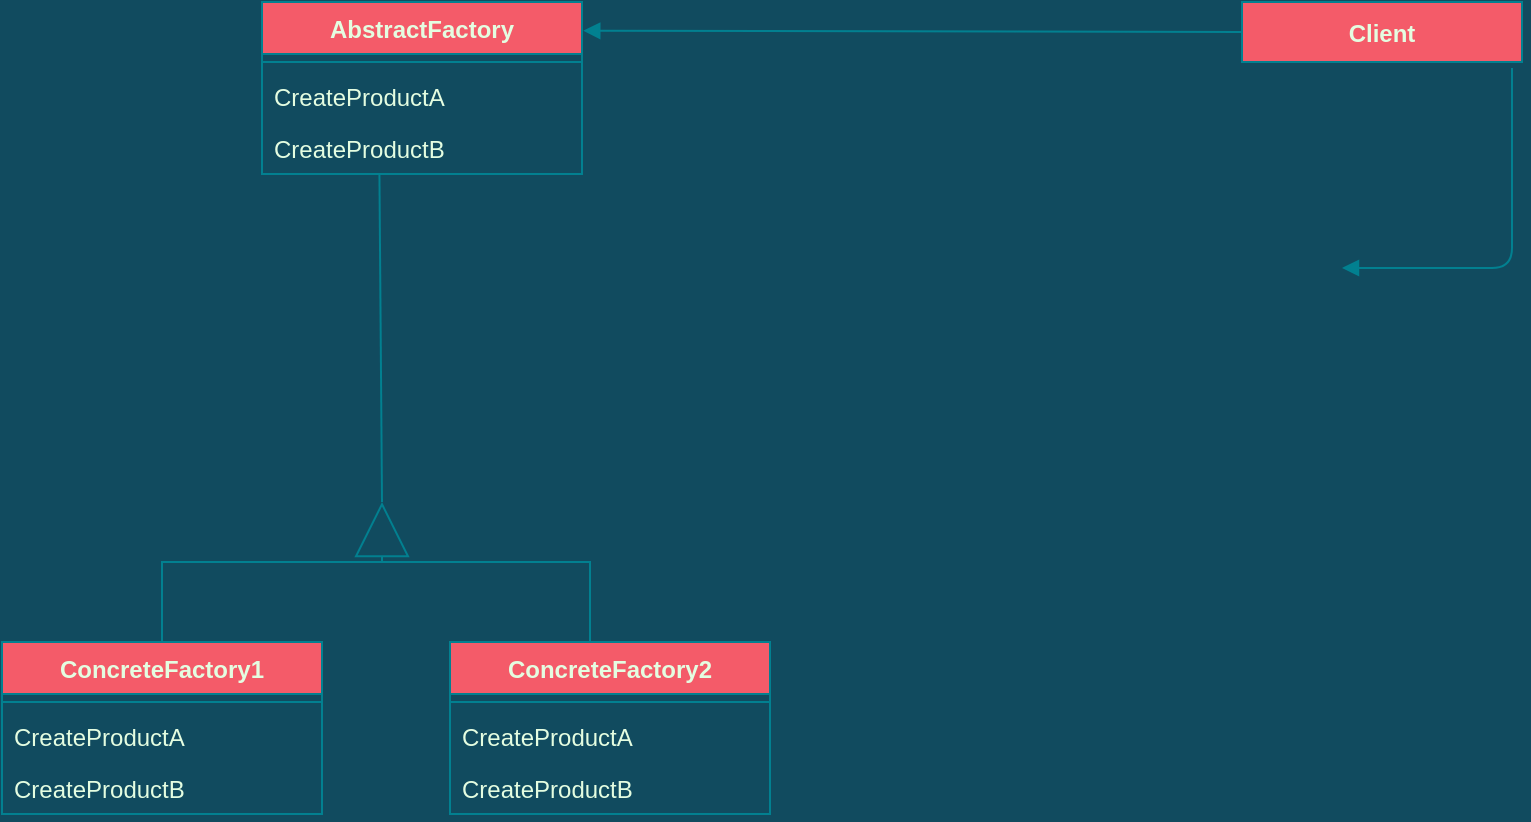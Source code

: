 <mxfile version="15.5.4" type="embed"><diagram id="F_gQ_7oDBF0sjKnGtIvj" name="Page-1"><mxGraphModel dx="1828" dy="806" grid="1" gridSize="10" guides="1" tooltips="1" connect="1" arrows="1" fold="1" page="1" pageScale="1" pageWidth="827" pageHeight="1169" background="#114B5F" math="0" shadow="0"><root><mxCell id="0"/><mxCell id="1" parent="0"/><mxCell id="22" value="AbstractFactory" style="swimlane;fontStyle=1;align=center;verticalAlign=top;childLayout=stackLayout;horizontal=1;startSize=26;horizontalStack=0;resizeParent=1;resizeParentMax=0;resizeLast=0;collapsible=1;marginBottom=0;fontColor=#E4FDE1;strokeColor=#028090;fillColor=#F45B69;" parent="1" vertex="1"><mxGeometry x="160" y="40" width="160" height="86" as="geometry"><mxRectangle x="170" y="130" width="120" height="26" as="alternateBounds"/></mxGeometry></mxCell><mxCell id="24" value="" style="line;strokeWidth=1;fillColor=none;align=left;verticalAlign=middle;spacingTop=-1;spacingLeft=3;spacingRight=3;rotatable=0;labelPosition=right;points=[];portConstraint=eastwest;fontColor=#E4FDE1;labelBackgroundColor=#114B5F;strokeColor=#028090;" parent="22" vertex="1"><mxGeometry y="26" width="160" height="8" as="geometry"/></mxCell><mxCell id="25" value="CreateProductA" style="text;strokeColor=none;fillColor=none;align=left;verticalAlign=top;spacingLeft=4;spacingRight=4;overflow=hidden;rotatable=0;points=[[0,0.5],[1,0.5]];portConstraint=eastwest;fontColor=#E4FDE1;" parent="22" vertex="1"><mxGeometry y="34" width="160" height="26" as="geometry"/></mxCell><mxCell id="28" value="CreateProductB" style="text;strokeColor=none;fillColor=none;align=left;verticalAlign=top;spacingLeft=4;spacingRight=4;overflow=hidden;rotatable=0;points=[[0,0.5],[1,0.5]];portConstraint=eastwest;fontColor=#E4FDE1;" parent="22" vertex="1"><mxGeometry y="60" width="160" height="26" as="geometry"/></mxCell><mxCell id="29" value="ConcreteFactory1" style="swimlane;fontStyle=1;align=center;verticalAlign=top;childLayout=stackLayout;horizontal=1;startSize=26;horizontalStack=0;resizeParent=1;resizeParentMax=0;resizeLast=0;collapsible=1;marginBottom=0;fontColor=#E4FDE1;strokeColor=#028090;fillColor=#F45B69;" parent="1" vertex="1"><mxGeometry x="30" y="360" width="160" height="86" as="geometry"/></mxCell><mxCell id="31" value="" style="line;strokeWidth=1;fillColor=none;align=left;verticalAlign=middle;spacingTop=-1;spacingLeft=3;spacingRight=3;rotatable=0;labelPosition=right;points=[];portConstraint=eastwest;fontColor=#E4FDE1;labelBackgroundColor=#114B5F;strokeColor=#028090;" parent="29" vertex="1"><mxGeometry y="26" width="160" height="8" as="geometry"/></mxCell><mxCell id="32" value="CreateProductA" style="text;strokeColor=none;fillColor=none;align=left;verticalAlign=top;spacingLeft=4;spacingRight=4;overflow=hidden;rotatable=0;points=[[0,0.5],[1,0.5]];portConstraint=eastwest;fontColor=#E4FDE1;" parent="29" vertex="1"><mxGeometry y="34" width="160" height="26" as="geometry"/></mxCell><mxCell id="33" value="CreateProductB" style="text;strokeColor=none;fillColor=none;align=left;verticalAlign=top;spacingLeft=4;spacingRight=4;overflow=hidden;rotatable=0;points=[[0,0.5],[1,0.5]];portConstraint=eastwest;fontColor=#E4FDE1;" parent="29" vertex="1"><mxGeometry y="60" width="160" height="26" as="geometry"/></mxCell><mxCell id="34" value="ConcreteFactory2" style="swimlane;fontStyle=1;align=center;verticalAlign=top;childLayout=stackLayout;horizontal=1;startSize=26;horizontalStack=0;resizeParent=1;resizeParentMax=0;resizeLast=0;collapsible=1;marginBottom=0;fontColor=#E4FDE1;strokeColor=#028090;fillColor=#F45B69;" parent="1" vertex="1"><mxGeometry x="254" y="360" width="160" height="86" as="geometry"/></mxCell><mxCell id="35" value="" style="line;strokeWidth=1;fillColor=none;align=left;verticalAlign=middle;spacingTop=-1;spacingLeft=3;spacingRight=3;rotatable=0;labelPosition=right;points=[];portConstraint=eastwest;fontColor=#E4FDE1;labelBackgroundColor=#114B5F;strokeColor=#028090;" parent="34" vertex="1"><mxGeometry y="26" width="160" height="8" as="geometry"/></mxCell><mxCell id="36" value="CreateProductA" style="text;strokeColor=none;fillColor=none;align=left;verticalAlign=top;spacingLeft=4;spacingRight=4;overflow=hidden;rotatable=0;points=[[0,0.5],[1,0.5]];portConstraint=eastwest;fontColor=#E4FDE1;" parent="34" vertex="1"><mxGeometry y="34" width="160" height="26" as="geometry"/></mxCell><mxCell id="37" value="CreateProductB" style="text;strokeColor=none;fillColor=none;align=left;verticalAlign=top;spacingLeft=4;spacingRight=4;overflow=hidden;rotatable=0;points=[[0,0.5],[1,0.5]];portConstraint=eastwest;fontColor=#E4FDE1;" parent="34" vertex="1"><mxGeometry y="60" width="160" height="26" as="geometry"/></mxCell><mxCell id="48" value="Client" style="fontStyle=1;fontColor=#E4FDE1;strokeColor=#028090;fillColor=#F45B69;" parent="1" vertex="1"><mxGeometry x="650" y="40" width="140" height="30" as="geometry"/></mxCell><mxCell id="52" value="" style="html=1;verticalAlign=bottom;labelBackgroundColor=none;endArrow=block;endFill=1;fontColor=#E4FDE1;strokeColor=#028090;fillColor=#F45B69;curved=0;exitX=0;exitY=0.5;exitDx=0;exitDy=0;entryX=1.004;entryY=0.167;entryDx=0;entryDy=0;entryPerimeter=0;" parent="1" source="48" target="22" edge="1"><mxGeometry width="160" relative="1" as="geometry"><mxPoint x="430" y="100" as="sourcePoint"/><mxPoint x="590" y="100" as="targetPoint"/></mxGeometry></mxCell><mxCell id="53" value="" style="html=1;verticalAlign=bottom;labelBackgroundColor=none;endArrow=block;endFill=1;fontColor=#E4FDE1;strokeColor=#028090;fillColor=#F45B69;curved=0;entryX=1;entryY=0.5;entryDx=0;entryDy=0;" parent="1" edge="1"><mxGeometry width="160" relative="1" as="geometry"><mxPoint x="785" y="73" as="sourcePoint"/><mxPoint x="700" y="173" as="targetPoint"/><Array as="points"><mxPoint x="785" y="173"/></Array></mxGeometry></mxCell><mxCell id="62" value="" style="endArrow=block;html=1;align=center;verticalAlign=bottom;endFill=0;labelBackgroundColor=none;endSize=25;fontColor=#E4FDE1;strokeColor=#028090;fillColor=#F45B69;rounded=0;" parent="1" edge="1"><mxGeometry relative="1" as="geometry"><mxPoint x="324" y="360" as="sourcePoint"/><mxPoint x="220" y="290" as="targetPoint"/><Array as="points"><mxPoint x="324" y="320"/><mxPoint x="220" y="320"/></Array></mxGeometry></mxCell><mxCell id="80" value="" style="endArrow=none;endFill=0;endSize=12;html=1;rounded=0;shadow=0;fontColor=#E4FDE1;sourcePerimeterSpacing=0;strokeColor=#028090;fillColor=#F45B69;jumpStyle=none;jumpSize=7;entryX=0.367;entryY=1.013;entryDx=0;entryDy=0;entryPerimeter=0;" edge="1" parent="1" target="28"><mxGeometry width="160" relative="1" as="geometry"><mxPoint x="220" y="290" as="sourcePoint"/><mxPoint x="220" y="130" as="targetPoint"/></mxGeometry></mxCell><mxCell id="81" value="" style="endArrow=none;endFill=0;endSize=12;html=1;rounded=0;shadow=0;fontColor=#E4FDE1;sourcePerimeterSpacing=0;strokeColor=#028090;fillColor=#F45B69;jumpStyle=none;jumpSize=7;exitX=0.5;exitY=0;exitDx=0;exitDy=0;" edge="1" parent="1" source="29"><mxGeometry width="160" relative="1" as="geometry"><mxPoint x="110" y="350" as="sourcePoint"/><mxPoint x="220" y="320" as="targetPoint"/><Array as="points"><mxPoint x="110" y="320"/></Array></mxGeometry></mxCell></root></mxGraphModel></diagram></mxfile>